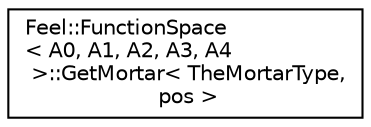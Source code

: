 digraph "Graphical Class Hierarchy"
{
 // LATEX_PDF_SIZE
  edge [fontname="Helvetica",fontsize="10",labelfontname="Helvetica",labelfontsize="10"];
  node [fontname="Helvetica",fontsize="10",shape=record];
  rankdir="LR";
  Node0 [label="Feel::FunctionSpace\l\< A0, A1, A2, A3, A4\l \>::GetMortar\< TheMortarType,\l pos \>",height=0.2,width=0.4,color="black", fillcolor="white", style="filled",URL="$structFeel_1_1FunctionSpace_1_1GetMortar.html",tooltip=" "];
}
